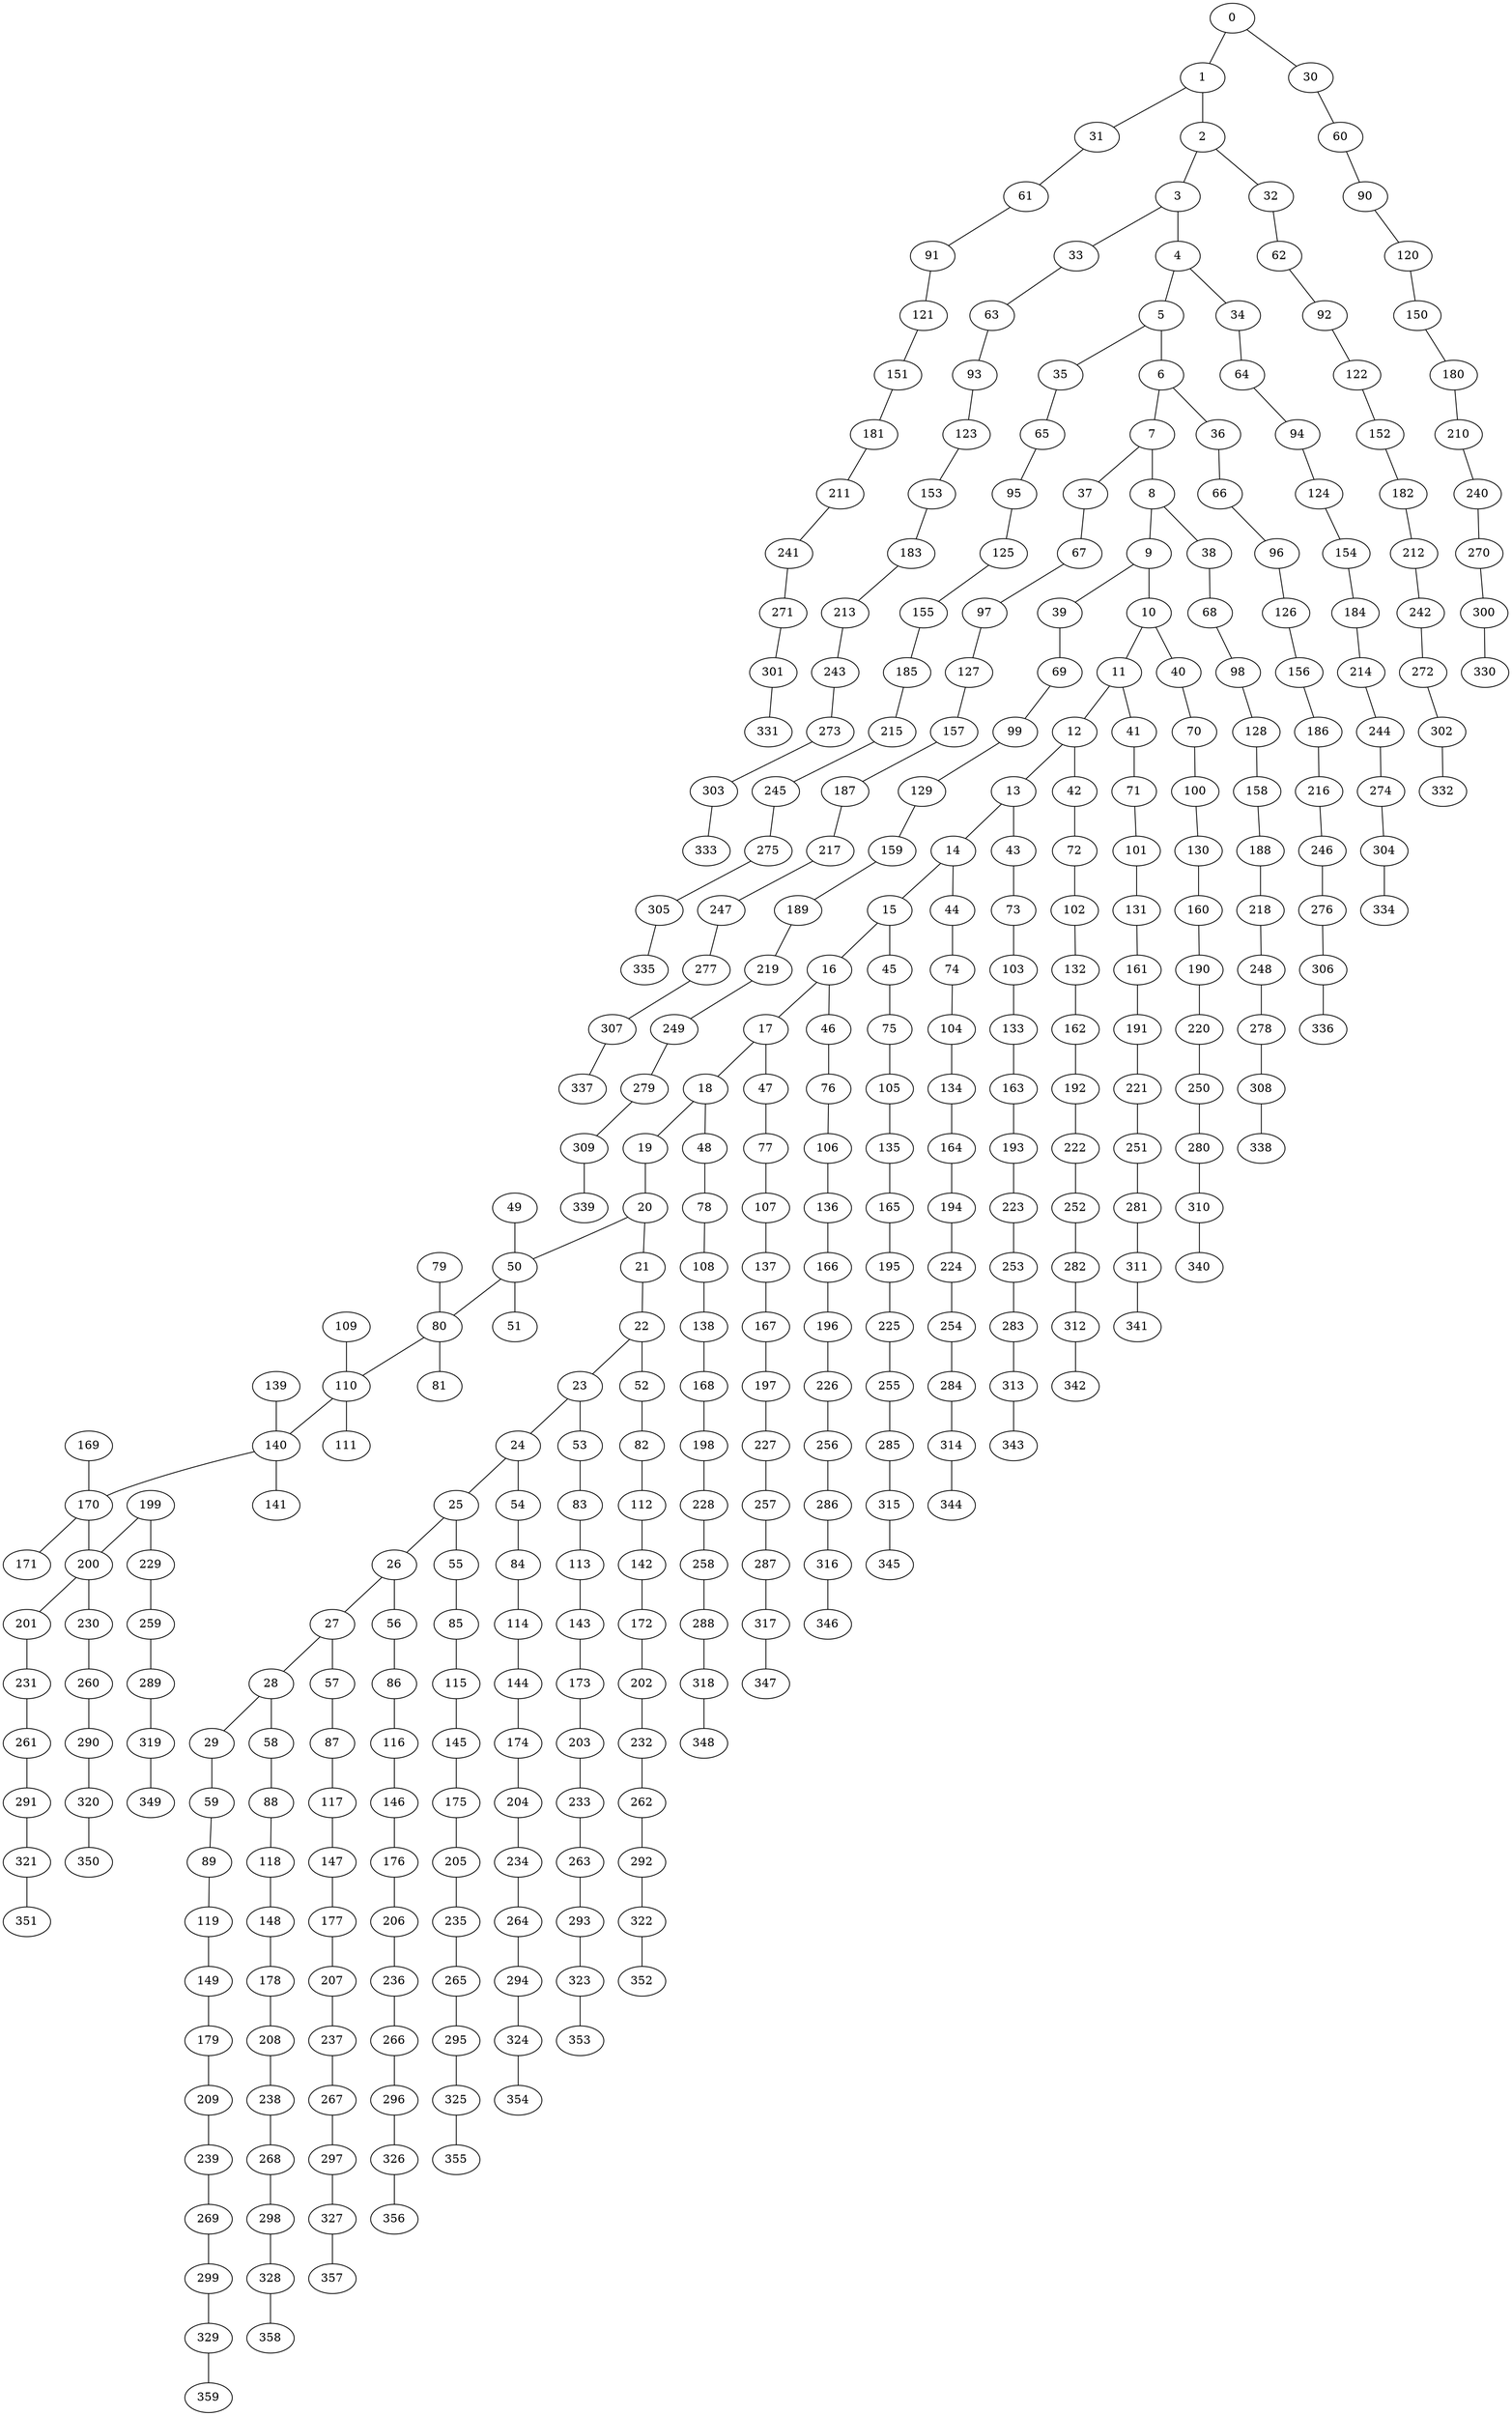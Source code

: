 graph G {
  200;
  170;
  140;
  110;
  80;
  50;
  20;
  19;
  18;
  17;
  16;
  15;
  14;
  13;
  12;
  11;
  10;
  9;
  8;
  7;
  6;
  5;
  4;
  3;
  2;
  1;
  0;
  21;
  22;
  23;
  24;
  25;
  26;
  27;
  28;
  29;
  30;
  31;
  32;
  33;
  34;
  35;
  36;
  37;
  38;
  39;
  40;
  41;
  42;
  43;
  44;
  45;
  46;
  47;
  48;
  49;
  51;
  52;
  53;
  54;
  55;
  56;
  57;
  58;
  59;
  60;
  61;
  62;
  63;
  64;
  65;
  66;
  67;
  68;
  69;
  70;
  71;
  72;
  73;
  74;
  75;
  76;
  77;
  78;
  79;
  81;
  82;
  83;
  84;
  85;
  86;
  87;
  88;
  89;
  90;
  91;
  92;
  93;
  94;
  95;
  96;
  97;
  98;
  99;
  100;
  101;
  102;
  103;
  104;
  105;
  106;
  107;
  108;
  109;
  111;
  112;
  113;
  114;
  115;
  116;
  117;
  118;
  119;
  120;
  121;
  122;
  123;
  124;
  125;
  126;
  127;
  128;
  129;
  130;
  131;
  132;
  133;
  134;
  135;
  136;
  137;
  138;
  139;
  141;
  142;
  143;
  144;
  145;
  146;
  147;
  148;
  149;
  150;
  151;
  152;
  153;
  154;
  155;
  156;
  157;
  158;
  159;
  160;
  161;
  162;
  163;
  164;
  165;
  166;
  167;
  168;
  169;
  171;
  172;
  173;
  174;
  175;
  176;
  177;
  178;
  179;
  180;
  181;
  182;
  183;
  184;
  185;
  186;
  187;
  188;
  189;
  190;
  191;
  192;
  193;
  194;
  195;
  196;
  197;
  198;
  199;
  201;
  202;
  203;
  204;
  205;
  206;
  207;
  208;
  209;
  210;
  211;
  212;
  213;
  214;
  215;
  216;
  217;
  218;
  219;
  220;
  221;
  222;
  223;
  224;
  225;
  226;
  227;
  228;
  229;
  230;
  231;
  232;
  233;
  234;
  235;
  236;
  237;
  238;
  239;
  240;
  241;
  242;
  243;
  244;
  245;
  246;
  247;
  248;
  249;
  250;
  251;
  252;
  253;
  254;
  255;
  256;
  257;
  258;
  259;
  260;
  261;
  262;
  263;
  264;
  265;
  266;
  267;
  268;
  269;
  270;
  271;
  272;
  273;
  274;
  275;
  276;
  277;
  278;
  279;
  280;
  281;
  282;
  283;
  284;
  285;
  286;
  287;
  288;
  289;
  290;
  291;
  292;
  293;
  294;
  295;
  296;
  297;
  298;
  299;
  300;
  301;
  302;
  303;
  304;
  305;
  306;
  307;
  308;
  309;
  310;
  311;
  312;
  313;
  314;
  315;
  316;
  317;
  318;
  319;
  320;
  321;
  322;
  323;
  324;
  325;
  326;
  327;
  328;
  329;
  330;
  331;
  332;
  333;
  334;
  335;
  336;
  337;
  338;
  339;
  340;
  341;
  342;
  343;
  344;
  345;
  346;
  347;
  348;
  349;
  350;
  351;
  352;
  353;
  354;
  355;
  356;
  357;
  358;
  359;
   170 -- 200;
   140 -- 170;
   110 -- 140;
   80 -- 110;
   50 -- 80;
   20 -- 50;
   19 -- 20;
   18 -- 19;
   17 -- 18;
   16 -- 17;
   15 -- 16;
   14 -- 15;
   13 -- 14;
   12 -- 13;
   11 -- 12;
   10 -- 11;
   9 -- 10;
   8 -- 9;
   7 -- 8;
   6 -- 7;
   5 -- 6;
   4 -- 5;
   3 -- 4;
   2 -- 3;
   1 -- 2;
   0 -- 1;
   20 -- 21;
   21 -- 22;
   22 -- 23;
   23 -- 24;
   24 -- 25;
   25 -- 26;
   26 -- 27;
   27 -- 28;
   28 -- 29;
   0 -- 30;
   1 -- 31;
   2 -- 32;
   3 -- 33;
   4 -- 34;
   5 -- 35;
   6 -- 36;
   7 -- 37;
   8 -- 38;
   9 -- 39;
   10 -- 40;
   11 -- 41;
   12 -- 42;
   13 -- 43;
   14 -- 44;
   15 -- 45;
   16 -- 46;
   17 -- 47;
   18 -- 48;
   49 -- 50;
   50 -- 51;
   22 -- 52;
   23 -- 53;
   24 -- 54;
   25 -- 55;
   26 -- 56;
   27 -- 57;
   28 -- 58;
   29 -- 59;
   30 -- 60;
   31 -- 61;
   32 -- 62;
   33 -- 63;
   34 -- 64;
   35 -- 65;
   36 -- 66;
   37 -- 67;
   38 -- 68;
   39 -- 69;
   40 -- 70;
   41 -- 71;
   42 -- 72;
   43 -- 73;
   44 -- 74;
   45 -- 75;
   46 -- 76;
   47 -- 77;
   48 -- 78;
   79 -- 80;
   80 -- 81;
   52 -- 82;
   53 -- 83;
   54 -- 84;
   55 -- 85;
   56 -- 86;
   57 -- 87;
   58 -- 88;
   59 -- 89;
   60 -- 90;
   61 -- 91;
   62 -- 92;
   63 -- 93;
   64 -- 94;
   65 -- 95;
   66 -- 96;
   67 -- 97;
   68 -- 98;
   69 -- 99;
   70 -- 100;
   71 -- 101;
   72 -- 102;
   73 -- 103;
   74 -- 104;
   75 -- 105;
   76 -- 106;
   77 -- 107;
   78 -- 108;
   109 -- 110;
   110 -- 111;
   82 -- 112;
   83 -- 113;
   84 -- 114;
   85 -- 115;
   86 -- 116;
   87 -- 117;
   88 -- 118;
   89 -- 119;
   90 -- 120;
   91 -- 121;
   92 -- 122;
   93 -- 123;
   94 -- 124;
   95 -- 125;
   96 -- 126;
   97 -- 127;
   98 -- 128;
   99 -- 129;
   100 -- 130;
   101 -- 131;
   102 -- 132;
   103 -- 133;
   104 -- 134;
   105 -- 135;
   106 -- 136;
   107 -- 137;
   108 -- 138;
   139 -- 140;
   140 -- 141;
   112 -- 142;
   113 -- 143;
   114 -- 144;
   115 -- 145;
   116 -- 146;
   117 -- 147;
   118 -- 148;
   119 -- 149;
   120 -- 150;
   121 -- 151;
   122 -- 152;
   123 -- 153;
   124 -- 154;
   125 -- 155;
   126 -- 156;
   127 -- 157;
   128 -- 158;
   129 -- 159;
   130 -- 160;
   131 -- 161;
   132 -- 162;
   133 -- 163;
   134 -- 164;
   135 -- 165;
   136 -- 166;
   137 -- 167;
   138 -- 168;
   169 -- 170;
   170 -- 171;
   142 -- 172;
   143 -- 173;
   144 -- 174;
   145 -- 175;
   146 -- 176;
   147 -- 177;
   148 -- 178;
   149 -- 179;
   150 -- 180;
   151 -- 181;
   152 -- 182;
   153 -- 183;
   154 -- 184;
   155 -- 185;
   156 -- 186;
   157 -- 187;
   158 -- 188;
   159 -- 189;
   160 -- 190;
   161 -- 191;
   162 -- 192;
   163 -- 193;
   164 -- 194;
   165 -- 195;
   166 -- 196;
   167 -- 197;
   168 -- 198;
   199 -- 200;
   200 -- 201;
   172 -- 202;
   173 -- 203;
   174 -- 204;
   175 -- 205;
   176 -- 206;
   177 -- 207;
   178 -- 208;
   179 -- 209;
   180 -- 210;
   181 -- 211;
   182 -- 212;
   183 -- 213;
   184 -- 214;
   185 -- 215;
   186 -- 216;
   187 -- 217;
   188 -- 218;
   189 -- 219;
   190 -- 220;
   191 -- 221;
   192 -- 222;
   193 -- 223;
   194 -- 224;
   195 -- 225;
   196 -- 226;
   197 -- 227;
   198 -- 228;
   199 -- 229;
   200 -- 230;
   201 -- 231;
   202 -- 232;
   203 -- 233;
   204 -- 234;
   205 -- 235;
   206 -- 236;
   207 -- 237;
   208 -- 238;
   209 -- 239;
   210 -- 240;
   211 -- 241;
   212 -- 242;
   213 -- 243;
   214 -- 244;
   215 -- 245;
   216 -- 246;
   217 -- 247;
   218 -- 248;
   219 -- 249;
   220 -- 250;
   221 -- 251;
   222 -- 252;
   223 -- 253;
   224 -- 254;
   225 -- 255;
   226 -- 256;
   227 -- 257;
   228 -- 258;
   229 -- 259;
   230 -- 260;
   231 -- 261;
   232 -- 262;
   233 -- 263;
   234 -- 264;
   235 -- 265;
   236 -- 266;
   237 -- 267;
   238 -- 268;
   239 -- 269;
   240 -- 270;
   241 -- 271;
   242 -- 272;
   243 -- 273;
   244 -- 274;
   245 -- 275;
   246 -- 276;
   247 -- 277;
   248 -- 278;
   249 -- 279;
   250 -- 280;
   251 -- 281;
   252 -- 282;
   253 -- 283;
   254 -- 284;
   255 -- 285;
   256 -- 286;
   257 -- 287;
   258 -- 288;
   259 -- 289;
   260 -- 290;
   261 -- 291;
   262 -- 292;
   263 -- 293;
   264 -- 294;
   265 -- 295;
   266 -- 296;
   267 -- 297;
   268 -- 298;
   269 -- 299;
   270 -- 300;
   271 -- 301;
   272 -- 302;
   273 -- 303;
   274 -- 304;
   275 -- 305;
   276 -- 306;
   277 -- 307;
   278 -- 308;
   279 -- 309;
   280 -- 310;
   281 -- 311;
   282 -- 312;
   283 -- 313;
   284 -- 314;
   285 -- 315;
   286 -- 316;
   287 -- 317;
   288 -- 318;
   289 -- 319;
   290 -- 320;
   291 -- 321;
   292 -- 322;
   293 -- 323;
   294 -- 324;
   295 -- 325;
   296 -- 326;
   297 -- 327;
   298 -- 328;
   299 -- 329;
   300 -- 330;
   301 -- 331;
   302 -- 332;
   303 -- 333;
   304 -- 334;
   305 -- 335;
   306 -- 336;
   307 -- 337;
   308 -- 338;
   309 -- 339;
   310 -- 340;
   311 -- 341;
   312 -- 342;
   313 -- 343;
   314 -- 344;
   315 -- 345;
   316 -- 346;
   317 -- 347;
   318 -- 348;
   319 -- 349;
   320 -- 350;
   321 -- 351;
   322 -- 352;
   323 -- 353;
   324 -- 354;
   325 -- 355;
   326 -- 356;
   327 -- 357;
   328 -- 358;
   329 -- 359;
}
